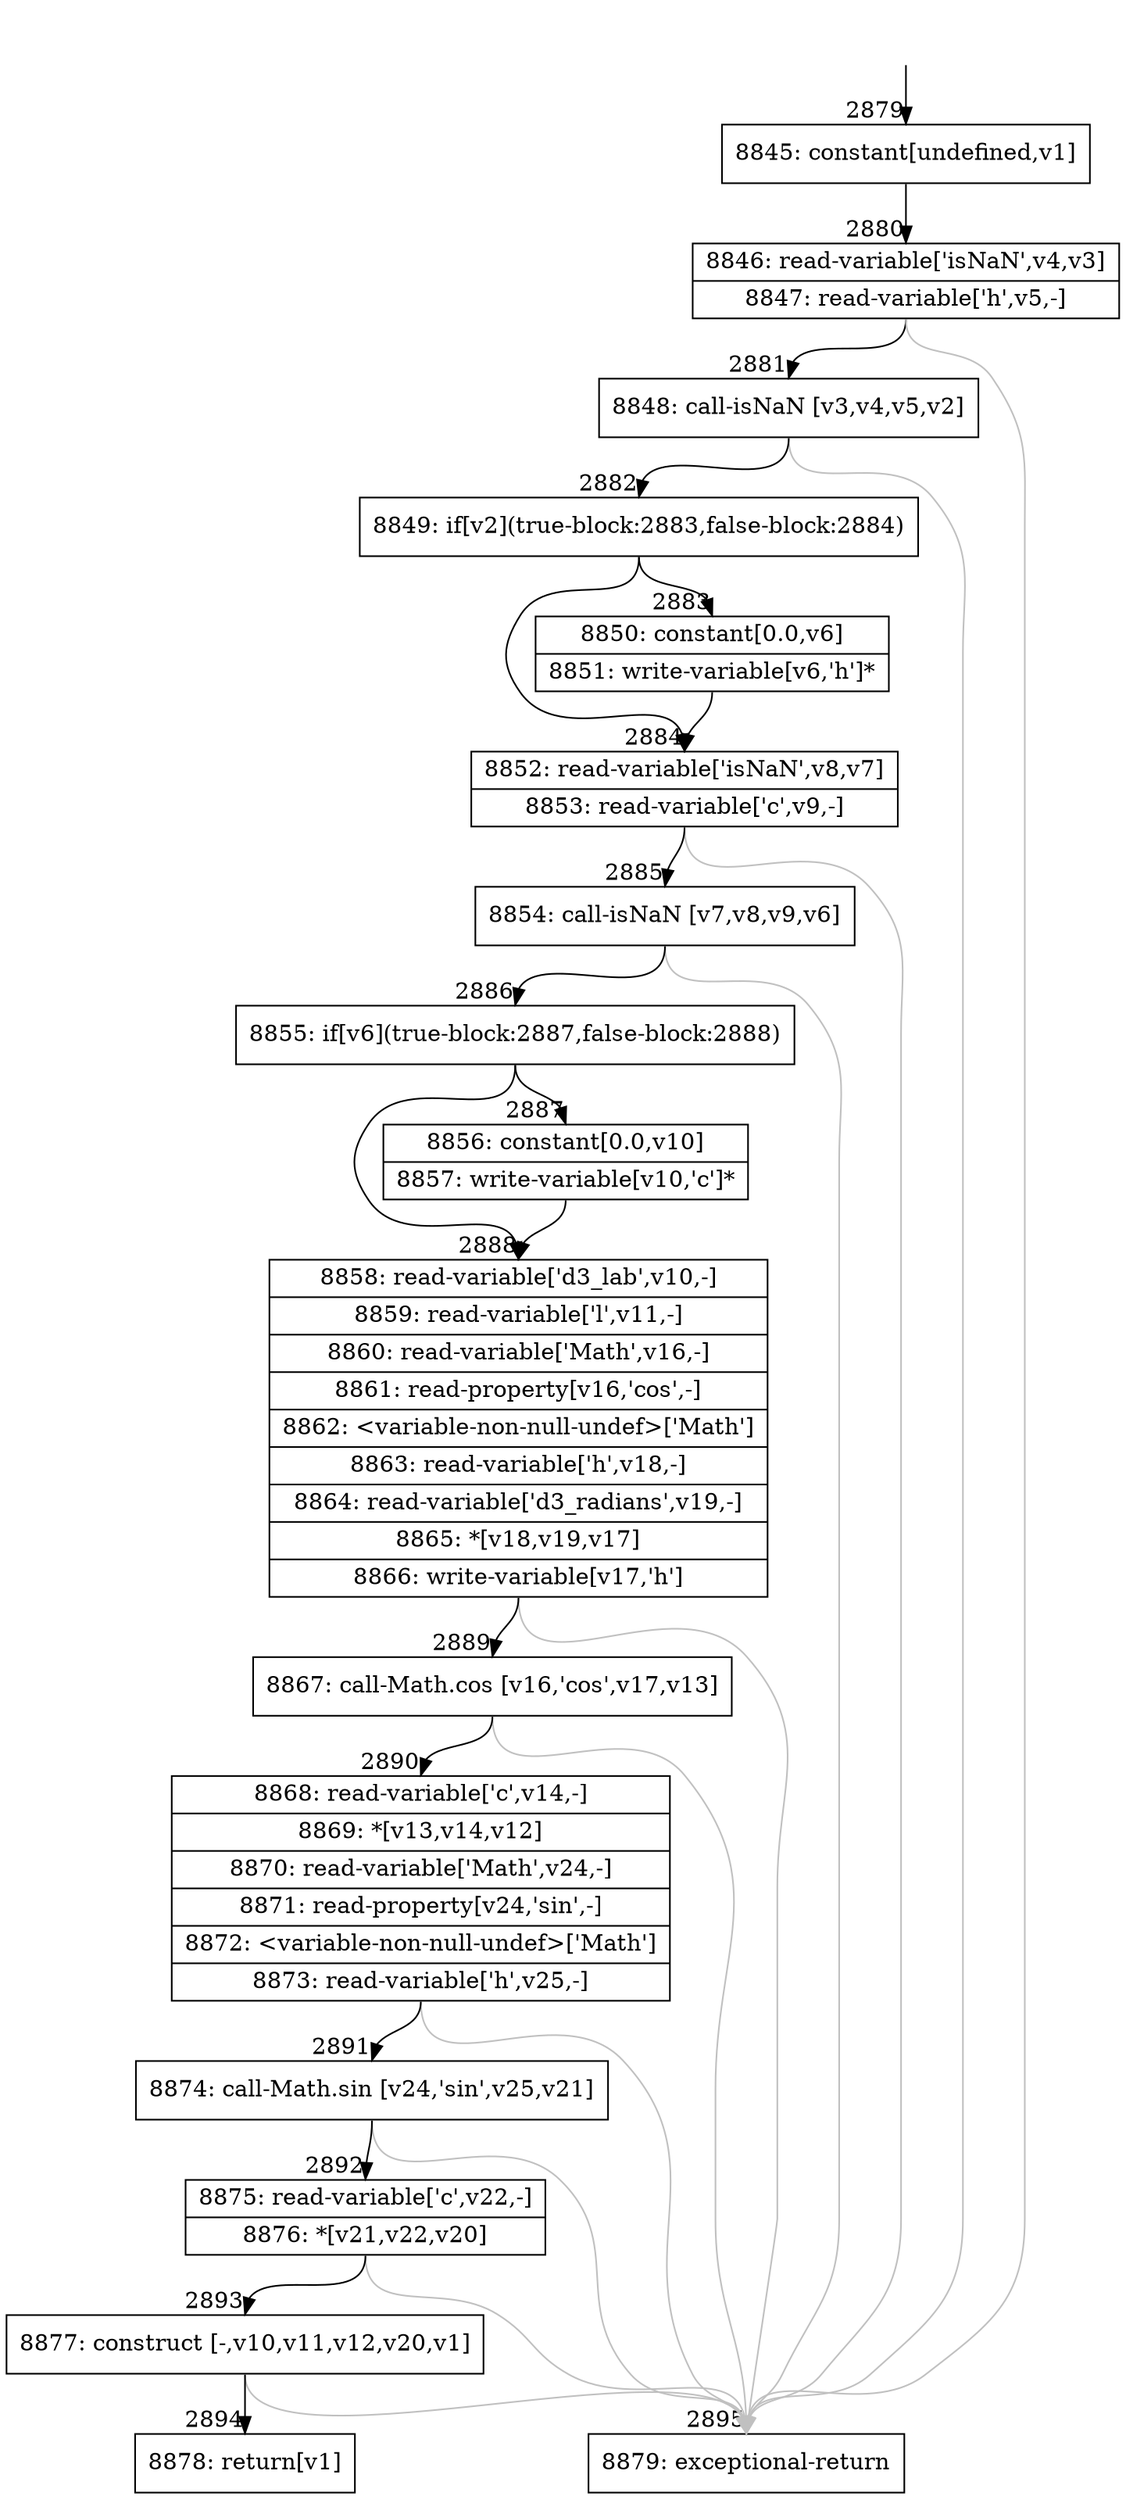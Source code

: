 digraph {
rankdir="TD"
BB_entry272[shape=none,label=""];
BB_entry272 -> BB2879 [tailport=s, headport=n, headlabel="    2879"]
BB2879 [shape=record label="{8845: constant[undefined,v1]}" ] 
BB2879 -> BB2880 [tailport=s, headport=n, headlabel="      2880"]
BB2880 [shape=record label="{8846: read-variable['isNaN',v4,v3]|8847: read-variable['h',v5,-]}" ] 
BB2880 -> BB2881 [tailport=s, headport=n, headlabel="      2881"]
BB2880 -> BB2895 [tailport=s, headport=n, color=gray, headlabel="      2895"]
BB2881 [shape=record label="{8848: call-isNaN [v3,v4,v5,v2]}" ] 
BB2881 -> BB2882 [tailport=s, headport=n, headlabel="      2882"]
BB2881 -> BB2895 [tailport=s, headport=n, color=gray]
BB2882 [shape=record label="{8849: if[v2](true-block:2883,false-block:2884)}" ] 
BB2882 -> BB2883 [tailport=s, headport=n, headlabel="      2883"]
BB2882 -> BB2884 [tailport=s, headport=n, headlabel="      2884"]
BB2883 [shape=record label="{8850: constant[0.0,v6]|8851: write-variable[v6,'h']*}" ] 
BB2883 -> BB2884 [tailport=s, headport=n]
BB2884 [shape=record label="{8852: read-variable['isNaN',v8,v7]|8853: read-variable['c',v9,-]}" ] 
BB2884 -> BB2885 [tailport=s, headport=n, headlabel="      2885"]
BB2884 -> BB2895 [tailport=s, headport=n, color=gray]
BB2885 [shape=record label="{8854: call-isNaN [v7,v8,v9,v6]}" ] 
BB2885 -> BB2886 [tailport=s, headport=n, headlabel="      2886"]
BB2885 -> BB2895 [tailport=s, headport=n, color=gray]
BB2886 [shape=record label="{8855: if[v6](true-block:2887,false-block:2888)}" ] 
BB2886 -> BB2887 [tailport=s, headport=n, headlabel="      2887"]
BB2886 -> BB2888 [tailport=s, headport=n, headlabel="      2888"]
BB2887 [shape=record label="{8856: constant[0.0,v10]|8857: write-variable[v10,'c']*}" ] 
BB2887 -> BB2888 [tailport=s, headport=n]
BB2888 [shape=record label="{8858: read-variable['d3_lab',v10,-]|8859: read-variable['l',v11,-]|8860: read-variable['Math',v16,-]|8861: read-property[v16,'cos',-]|8862: \<variable-non-null-undef\>['Math']|8863: read-variable['h',v18,-]|8864: read-variable['d3_radians',v19,-]|8865: *[v18,v19,v17]|8866: write-variable[v17,'h']}" ] 
BB2888 -> BB2889 [tailport=s, headport=n, headlabel="      2889"]
BB2888 -> BB2895 [tailport=s, headport=n, color=gray]
BB2889 [shape=record label="{8867: call-Math.cos [v16,'cos',v17,v13]}" ] 
BB2889 -> BB2890 [tailport=s, headport=n, headlabel="      2890"]
BB2889 -> BB2895 [tailport=s, headport=n, color=gray]
BB2890 [shape=record label="{8868: read-variable['c',v14,-]|8869: *[v13,v14,v12]|8870: read-variable['Math',v24,-]|8871: read-property[v24,'sin',-]|8872: \<variable-non-null-undef\>['Math']|8873: read-variable['h',v25,-]}" ] 
BB2890 -> BB2891 [tailport=s, headport=n, headlabel="      2891"]
BB2890 -> BB2895 [tailport=s, headport=n, color=gray]
BB2891 [shape=record label="{8874: call-Math.sin [v24,'sin',v25,v21]}" ] 
BB2891 -> BB2892 [tailport=s, headport=n, headlabel="      2892"]
BB2891 -> BB2895 [tailport=s, headport=n, color=gray]
BB2892 [shape=record label="{8875: read-variable['c',v22,-]|8876: *[v21,v22,v20]}" ] 
BB2892 -> BB2893 [tailport=s, headport=n, headlabel="      2893"]
BB2892 -> BB2895 [tailport=s, headport=n, color=gray]
BB2893 [shape=record label="{8877: construct [-,v10,v11,v12,v20,v1]}" ] 
BB2893 -> BB2894 [tailport=s, headport=n, headlabel="      2894"]
BB2893 -> BB2895 [tailport=s, headport=n, color=gray]
BB2894 [shape=record label="{8878: return[v1]}" ] 
BB2895 [shape=record label="{8879: exceptional-return}" ] 
//#$~ 1631
}
